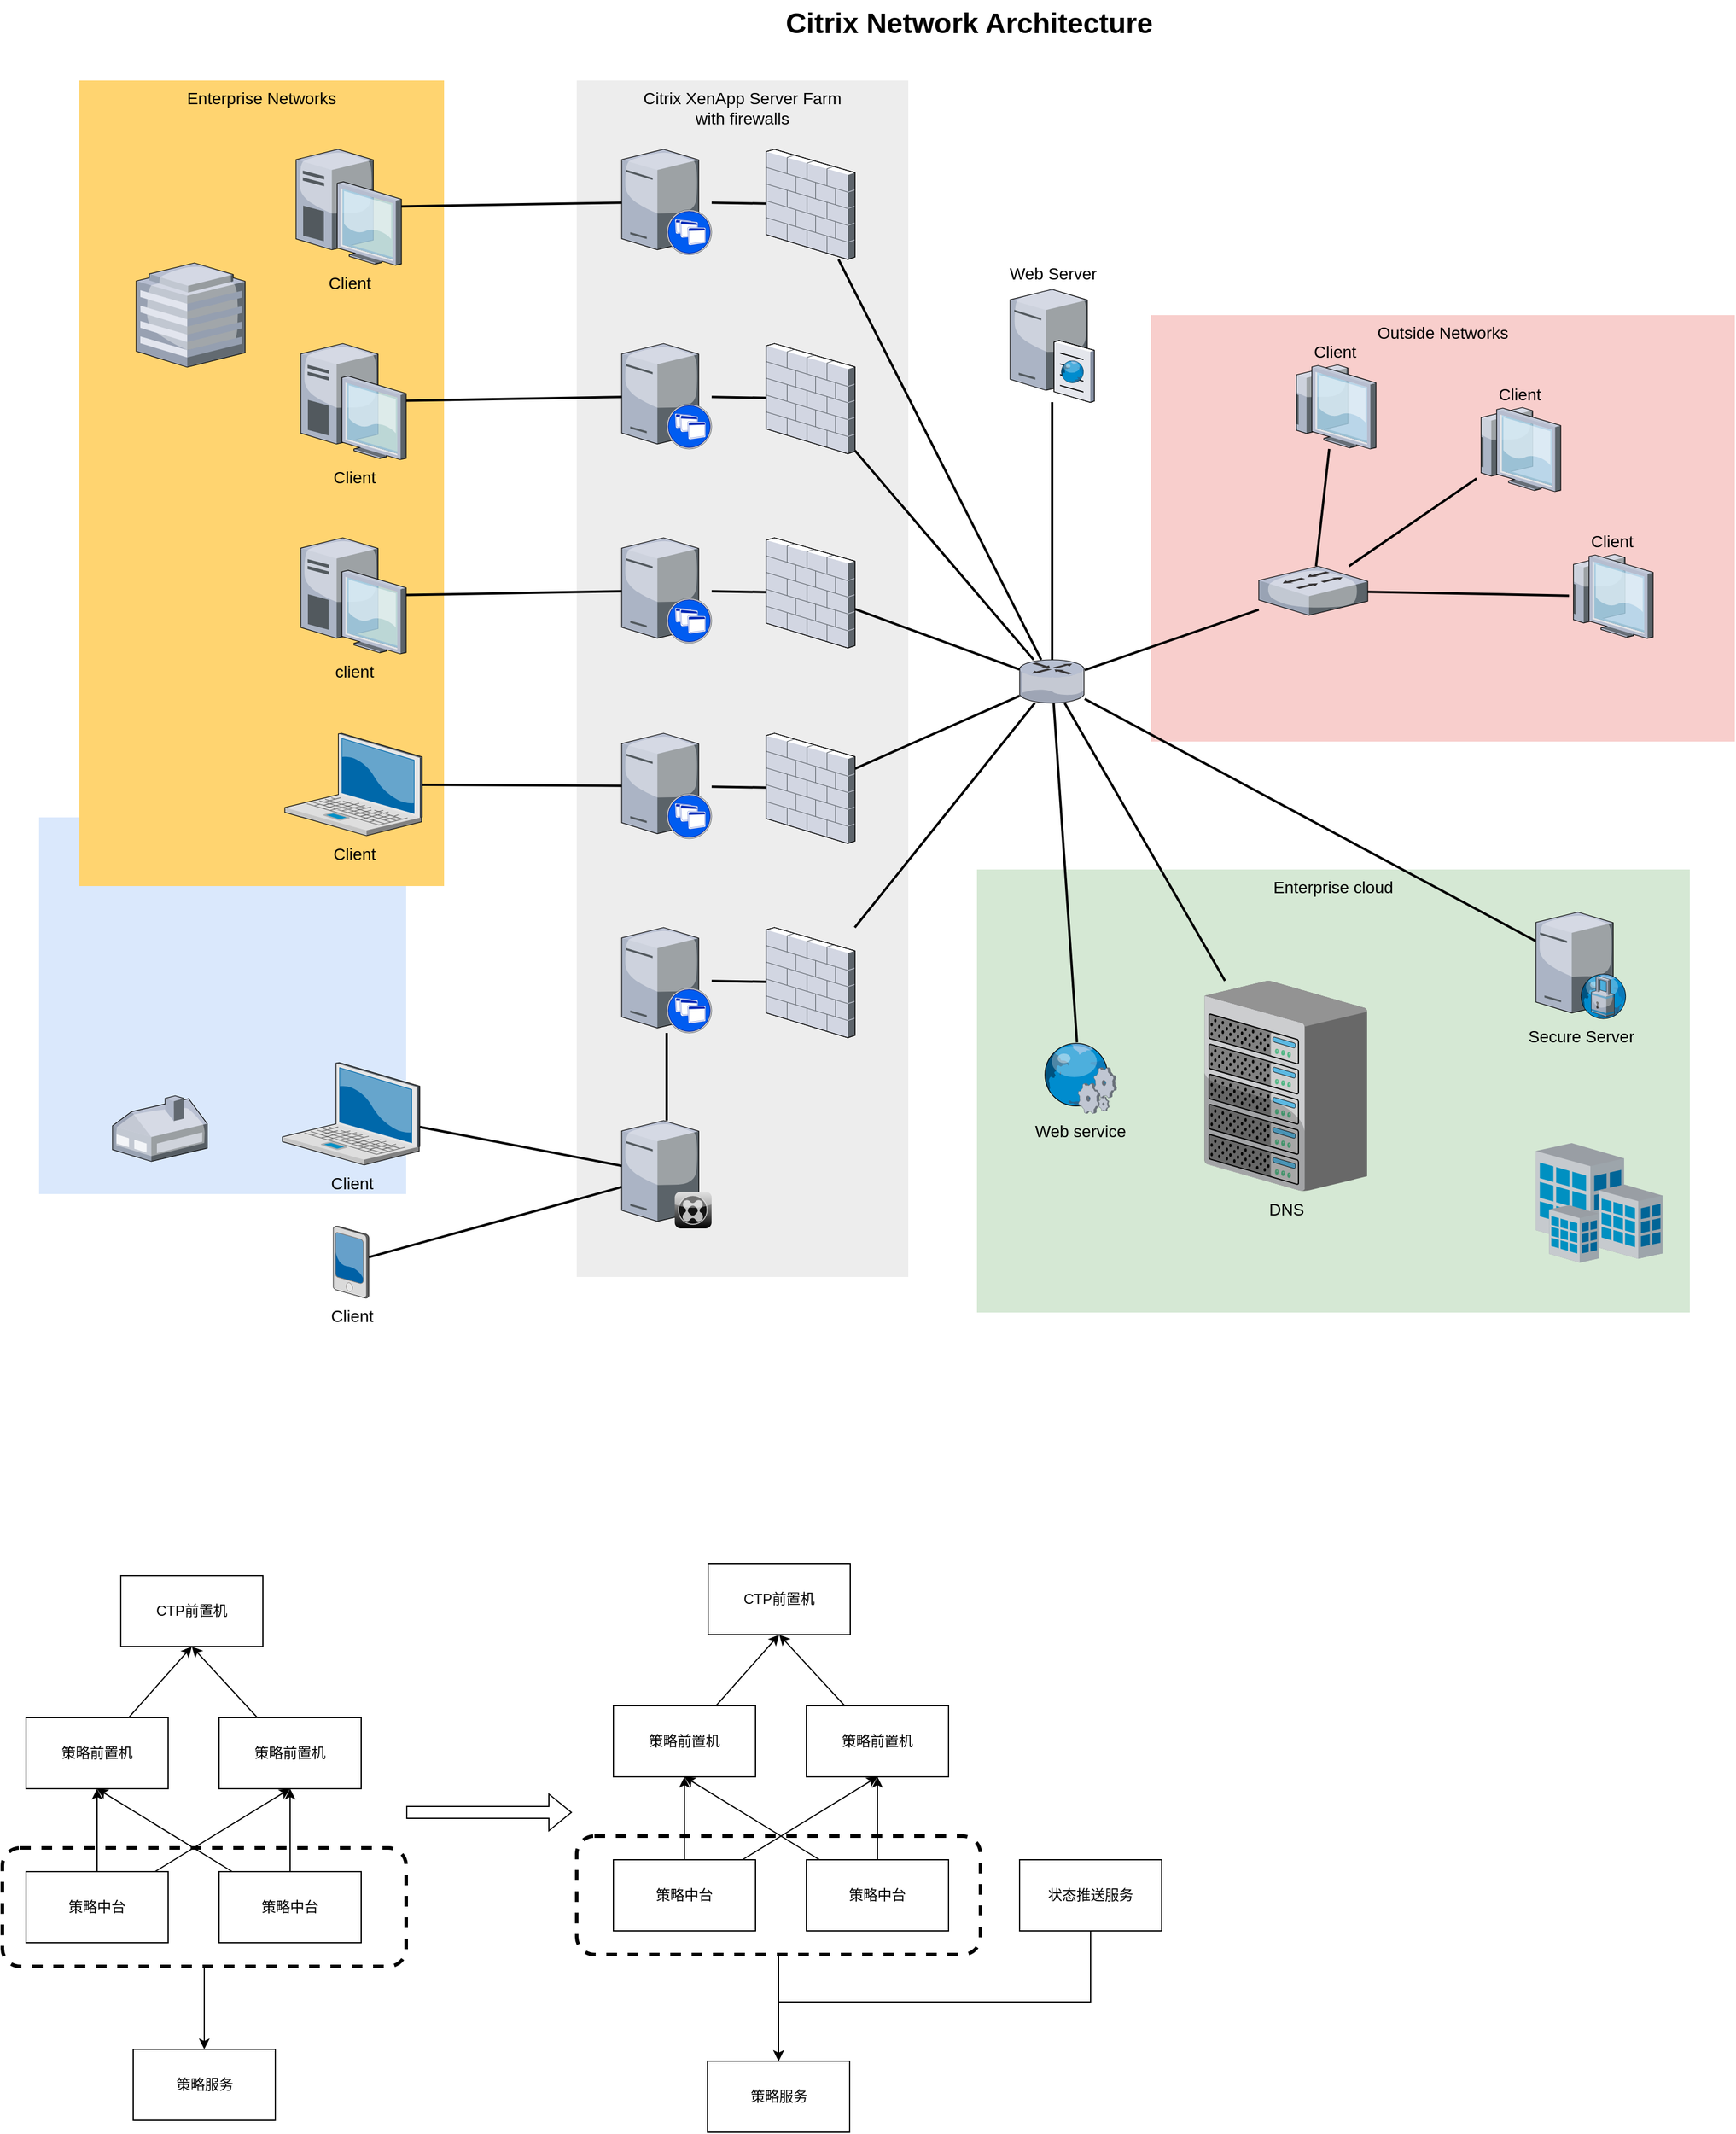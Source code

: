 <mxfile version="18.0.1" type="github" pages="2">
  <diagram name="Page-1" id="e3a06f82-3646-2815-327d-82caf3d4e204">
    <mxGraphModel dx="1422" dy="772" grid="1" gridSize="10" guides="1" tooltips="1" connect="1" arrows="1" fold="1" page="1" pageScale="1.5" pageWidth="1169" pageHeight="826" background="none" math="0" shadow="0">
      <root>
        <mxCell id="0" style=";html=1;" />
        <mxCell id="1" style=";html=1;" parent="0" />
        <mxCell id="h214WWUB3dfFprBCb-Fy-22" style="edgeStyle=orthogonalEdgeStyle;rounded=0;orthogonalLoop=1;jettySize=auto;html=1;" parent="1" source="h214WWUB3dfFprBCb-Fy-21" target="h214WWUB3dfFprBCb-Fy-1" edge="1">
          <mxGeometry relative="1" as="geometry" />
        </mxCell>
        <mxCell id="h214WWUB3dfFprBCb-Fy-21" value="" style="rounded=1;whiteSpace=wrap;html=1;dashed=1;strokeWidth=3;" parent="1" vertex="1">
          <mxGeometry x="114" y="1590" width="341" height="100" as="geometry" />
        </mxCell>
        <mxCell id="h214WWUB3dfFprBCb-Fy-18" style="edgeStyle=orthogonalEdgeStyle;rounded=0;orthogonalLoop=1;jettySize=auto;html=1;" parent="1" source="h214WWUB3dfFprBCb-Fy-17" target="h214WWUB3dfFprBCb-Fy-7" edge="1">
          <mxGeometry relative="1" as="geometry" />
        </mxCell>
        <mxCell id="h214WWUB3dfFprBCb-Fy-17" value="" style="rounded=1;whiteSpace=wrap;html=1;dashed=1;strokeWidth=3;" parent="1" vertex="1">
          <mxGeometry x="599" y="1580" width="341" height="100" as="geometry" />
        </mxCell>
        <mxCell id="6a7d8f32e03d9370-61" value="Outside Networks" style="whiteSpace=wrap;html=1;fillColor=#f8cecc;fontSize=14;strokeColor=none;verticalAlign=top;" parent="1" vertex="1">
          <mxGeometry x="1084" y="296" width="493" height="360" as="geometry" />
        </mxCell>
        <mxCell id="6a7d8f32e03d9370-60" value="Enterprise cloud" style="whiteSpace=wrap;html=1;fillColor=#d5e8d4;fontSize=14;strokeColor=none;verticalAlign=top;" parent="1" vertex="1">
          <mxGeometry x="937" y="764" width="602" height="374" as="geometry" />
        </mxCell>
        <mxCell id="6a7d8f32e03d9370-59" value="Citrix XenApp Server Farm&lt;div&gt;with firewalls&lt;/div&gt;" style="whiteSpace=wrap;html=1;fillColor=#EDEDED;fontSize=14;strokeColor=none;verticalAlign=top;" parent="1" vertex="1">
          <mxGeometry x="599" y="98" width="280" height="1010" as="geometry" />
        </mxCell>
        <mxCell id="6a7d8f32e03d9370-58" value="Residential Private Networks" style="whiteSpace=wrap;html=1;fillColor=#dae8fc;fontSize=14;strokeColor=none;verticalAlign=top;" parent="1" vertex="1">
          <mxGeometry x="145" y="720" width="310" height="318" as="geometry" />
        </mxCell>
        <mxCell id="6a7d8f32e03d9370-57" value="Enterprise Networks" style="whiteSpace=wrap;html=1;fillColor=#FFD470;gradientColor=none;fontSize=14;strokeColor=none;verticalAlign=top;" parent="1" vertex="1">
          <mxGeometry x="179" y="98" width="308" height="680" as="geometry" />
        </mxCell>
        <mxCell id="6a7d8f32e03d9370-36" style="edgeStyle=none;rounded=0;html=1;startSize=10;endSize=10;jettySize=auto;orthogonalLoop=1;fontSize=14;endArrow=none;endFill=0;strokeWidth=2;" parent="1" source="6a7d8f32e03d9370-1" target="6a7d8f32e03d9370-14" edge="1">
          <mxGeometry relative="1" as="geometry" />
        </mxCell>
        <mxCell id="6a7d8f32e03d9370-1" value="Client" style="verticalLabelPosition=bottom;aspect=fixed;html=1;verticalAlign=top;strokeColor=none;shape=mxgraph.citrix.laptop_2;fillColor=#66B2FF;gradientColor=#0066CC;fontSize=14;" parent="1" vertex="1">
          <mxGeometry x="350.5" y="927" width="116" height="86.5" as="geometry" />
        </mxCell>
        <mxCell id="6a7d8f32e03d9370-35" style="edgeStyle=none;rounded=0;html=1;startSize=10;endSize=10;jettySize=auto;orthogonalLoop=1;fontSize=14;endArrow=none;endFill=0;strokeWidth=2;" parent="1" source="6a7d8f32e03d9370-2" target="6a7d8f32e03d9370-9" edge="1">
          <mxGeometry relative="1" as="geometry" />
        </mxCell>
        <mxCell id="6a7d8f32e03d9370-2" value="Client" style="verticalLabelPosition=bottom;aspect=fixed;html=1;verticalAlign=top;strokeColor=none;shape=mxgraph.citrix.laptop_2;fillColor=#66B2FF;gradientColor=#0066CC;fontSize=14;" parent="1" vertex="1">
          <mxGeometry x="352.5" y="649" width="116" height="86.5" as="geometry" />
        </mxCell>
        <mxCell id="6a7d8f32e03d9370-34" style="edgeStyle=none;rounded=0;html=1;startSize=10;endSize=10;jettySize=auto;orthogonalLoop=1;fontSize=14;endArrow=none;endFill=0;strokeWidth=2;" parent="1" source="6a7d8f32e03d9370-3" target="6a7d8f32e03d9370-10" edge="1">
          <mxGeometry relative="1" as="geometry" />
        </mxCell>
        <mxCell id="6a7d8f32e03d9370-3" value="client" style="verticalLabelPosition=bottom;aspect=fixed;html=1;verticalAlign=top;strokeColor=none;shape=mxgraph.citrix.desktop;fillColor=#66B2FF;gradientColor=#0066CC;fontSize=14;" parent="1" vertex="1">
          <mxGeometry x="366.0" y="484.0" width="89" height="98" as="geometry" />
        </mxCell>
        <mxCell id="6a7d8f32e03d9370-33" style="edgeStyle=none;rounded=0;html=1;startSize=10;endSize=10;jettySize=auto;orthogonalLoop=1;fontSize=14;endArrow=none;endFill=0;strokeWidth=2;" parent="1" source="6a7d8f32e03d9370-4" target="6a7d8f32e03d9370-11" edge="1">
          <mxGeometry relative="1" as="geometry" />
        </mxCell>
        <mxCell id="6a7d8f32e03d9370-4" value="Client" style="verticalLabelPosition=bottom;aspect=fixed;html=1;verticalAlign=top;strokeColor=none;shape=mxgraph.citrix.desktop;fillColor=#66B2FF;gradientColor=#0066CC;fontSize=14;" parent="1" vertex="1">
          <mxGeometry x="366.0" y="320.0" width="89" height="98" as="geometry" />
        </mxCell>
        <mxCell id="6a7d8f32e03d9370-32" style="edgeStyle=none;rounded=0;html=1;startSize=10;endSize=10;jettySize=auto;orthogonalLoop=1;fontSize=14;endArrow=none;endFill=0;strokeWidth=2;" parent="1" source="6a7d8f32e03d9370-5" target="6a7d8f32e03d9370-12" edge="1">
          <mxGeometry relative="1" as="geometry" />
        </mxCell>
        <mxCell id="6a7d8f32e03d9370-5" value="Client" style="verticalLabelPosition=bottom;aspect=fixed;html=1;verticalAlign=top;strokeColor=none;shape=mxgraph.citrix.desktop;fillColor=#66B2FF;gradientColor=#0066CC;fontSize=14;" parent="1" vertex="1">
          <mxGeometry x="362.0" y="156.0" width="89" height="98" as="geometry" />
        </mxCell>
        <mxCell id="6a7d8f32e03d9370-37" style="edgeStyle=none;rounded=0;html=1;startSize=10;endSize=10;jettySize=auto;orthogonalLoop=1;fontSize=14;endArrow=none;endFill=0;strokeWidth=2;" parent="1" source="6a7d8f32e03d9370-6" target="6a7d8f32e03d9370-14" edge="1">
          <mxGeometry relative="1" as="geometry" />
        </mxCell>
        <mxCell id="6a7d8f32e03d9370-6" value="Client" style="verticalLabelPosition=bottom;aspect=fixed;html=1;verticalAlign=top;strokeColor=none;shape=mxgraph.citrix.pda;fillColor=#66B2FF;gradientColor=#0066CC;fontSize=14;" parent="1" vertex="1">
          <mxGeometry x="393.5" y="1065" width="30" height="61" as="geometry" />
        </mxCell>
        <mxCell id="6a7d8f32e03d9370-39" style="edgeStyle=none;rounded=0;html=1;startSize=10;endSize=10;jettySize=auto;orthogonalLoop=1;fontSize=14;endArrow=none;endFill=0;strokeWidth=2;" parent="1" source="6a7d8f32e03d9370-8" target="6a7d8f32e03d9370-21" edge="1">
          <mxGeometry relative="1" as="geometry">
            <mxPoint x="737" y="846" as="targetPoint" />
          </mxGeometry>
        </mxCell>
        <mxCell id="6a7d8f32e03d9370-8" value="" style="verticalLabelPosition=bottom;aspect=fixed;html=1;verticalAlign=top;strokeColor=none;shape=mxgraph.citrix.xenapp_server;fillColor=#66B2FF;gradientColor=#0066CC;fontSize=14;" parent="1" vertex="1">
          <mxGeometry x="637.0" y="813" width="76" height="89" as="geometry" />
        </mxCell>
        <mxCell id="6a7d8f32e03d9370-40" style="edgeStyle=none;rounded=0;html=1;startSize=10;endSize=10;jettySize=auto;orthogonalLoop=1;fontSize=14;endArrow=none;endFill=0;strokeWidth=2;" parent="1" source="6a7d8f32e03d9370-9" target="6a7d8f32e03d9370-20" edge="1">
          <mxGeometry relative="1" as="geometry" />
        </mxCell>
        <mxCell id="6a7d8f32e03d9370-9" value="" style="verticalLabelPosition=bottom;aspect=fixed;html=1;verticalAlign=top;strokeColor=none;shape=mxgraph.citrix.xenapp_server;fillColor=#66B2FF;gradientColor=#0066CC;fontSize=14;" parent="1" vertex="1">
          <mxGeometry x="637.0" y="649" width="76" height="89" as="geometry" />
        </mxCell>
        <mxCell id="6a7d8f32e03d9370-41" style="edgeStyle=none;rounded=0;html=1;startSize=10;endSize=10;jettySize=auto;orthogonalLoop=1;fontSize=14;endArrow=none;endFill=0;strokeWidth=2;" parent="1" source="6a7d8f32e03d9370-10" target="6a7d8f32e03d9370-19" edge="1">
          <mxGeometry relative="1" as="geometry" />
        </mxCell>
        <mxCell id="6a7d8f32e03d9370-10" value="" style="verticalLabelPosition=bottom;aspect=fixed;html=1;verticalAlign=top;strokeColor=none;shape=mxgraph.citrix.xenapp_server;fillColor=#66B2FF;gradientColor=#0066CC;fontSize=14;" parent="1" vertex="1">
          <mxGeometry x="637.0" y="484" width="76" height="89" as="geometry" />
        </mxCell>
        <mxCell id="6a7d8f32e03d9370-42" style="edgeStyle=none;rounded=0;html=1;startSize=10;endSize=10;jettySize=auto;orthogonalLoop=1;fontSize=14;endArrow=none;endFill=0;strokeWidth=2;" parent="1" source="6a7d8f32e03d9370-11" target="6a7d8f32e03d9370-18" edge="1">
          <mxGeometry relative="1" as="geometry" />
        </mxCell>
        <mxCell id="6a7d8f32e03d9370-11" value="" style="verticalLabelPosition=bottom;aspect=fixed;html=1;verticalAlign=top;strokeColor=none;shape=mxgraph.citrix.xenapp_server;fillColor=#66B2FF;gradientColor=#0066CC;fontSize=14;" parent="1" vertex="1">
          <mxGeometry x="637.0" y="320" width="76" height="89" as="geometry" />
        </mxCell>
        <mxCell id="6a7d8f32e03d9370-43" style="edgeStyle=none;rounded=0;html=1;startSize=10;endSize=10;jettySize=auto;orthogonalLoop=1;fontSize=14;endArrow=none;endFill=0;strokeWidth=2;" parent="1" source="6a7d8f32e03d9370-12" target="6a7d8f32e03d9370-17" edge="1">
          <mxGeometry relative="1" as="geometry" />
        </mxCell>
        <mxCell id="6a7d8f32e03d9370-12" value="" style="verticalLabelPosition=bottom;aspect=fixed;html=1;verticalAlign=top;strokeColor=none;shape=mxgraph.citrix.xenapp_server;fillColor=#66B2FF;gradientColor=#0066CC;fontSize=14;" parent="1" vertex="1">
          <mxGeometry x="637.0" y="156" width="76" height="89" as="geometry" />
        </mxCell>
        <mxCell id="6a7d8f32e03d9370-50" style="edgeStyle=none;rounded=0;html=1;startSize=10;endSize=10;jettySize=auto;orthogonalLoop=1;fontSize=14;endArrow=none;endFill=0;strokeWidth=2;" parent="1" source="6a7d8f32e03d9370-13" target="6a7d8f32e03d9370-16" edge="1">
          <mxGeometry relative="1" as="geometry" />
        </mxCell>
        <mxCell id="6a7d8f32e03d9370-51" style="edgeStyle=none;rounded=0;html=1;startSize=10;endSize=10;jettySize=auto;orthogonalLoop=1;fontSize=14;endArrow=none;endFill=0;strokeWidth=2;" parent="1" source="6a7d8f32e03d9370-13" target="6a7d8f32e03d9370-15" edge="1">
          <mxGeometry relative="1" as="geometry" />
        </mxCell>
        <mxCell id="6a7d8f32e03d9370-52" style="edgeStyle=none;rounded=0;html=1;startSize=10;endSize=10;jettySize=auto;orthogonalLoop=1;fontSize=14;endArrow=none;endFill=0;strokeWidth=2;" parent="1" source="6a7d8f32e03d9370-13" target="6a7d8f32e03d9370-26" edge="1">
          <mxGeometry relative="1" as="geometry" />
        </mxCell>
        <mxCell id="6a7d8f32e03d9370-56" style="edgeStyle=none;rounded=0;html=1;startSize=10;endSize=10;jettySize=auto;orthogonalLoop=1;fontSize=14;endArrow=none;endFill=0;strokeWidth=2;" parent="1" source="6a7d8f32e03d9370-13" target="6a7d8f32e03d9370-25" edge="1">
          <mxGeometry relative="1" as="geometry" />
        </mxCell>
        <mxCell id="6a7d8f32e03d9370-13" value="" style="verticalLabelPosition=bottom;aspect=fixed;html=1;verticalAlign=top;strokeColor=none;shape=mxgraph.citrix.router;fillColor=#66B2FF;gradientColor=#0066CC;fontSize=14;" parent="1" vertex="1">
          <mxGeometry x="973" y="587" width="55" height="36.5" as="geometry" />
        </mxCell>
        <mxCell id="6a7d8f32e03d9370-38" style="edgeStyle=none;rounded=0;html=1;startSize=10;endSize=10;jettySize=auto;orthogonalLoop=1;fontSize=14;endArrow=none;endFill=0;strokeWidth=2;" parent="1" source="6a7d8f32e03d9370-14" target="6a7d8f32e03d9370-8" edge="1">
          <mxGeometry relative="1" as="geometry" />
        </mxCell>
        <mxCell id="6a7d8f32e03d9370-14" value="" style="verticalLabelPosition=bottom;aspect=fixed;html=1;verticalAlign=top;strokeColor=none;shape=mxgraph.citrix.xenclient_synchronizer;fillColor=#CCCCCC;gradientColor=#000000;gradientDirection=south;fontSize=14;" parent="1" vertex="1">
          <mxGeometry x="637.0" y="976" width="76" height="91" as="geometry" />
        </mxCell>
        <mxCell id="6a7d8f32e03d9370-15" value="Web Server" style="verticalLabelPosition=top;aspect=fixed;html=1;verticalAlign=bottom;strokeColor=none;shape=mxgraph.citrix.cache_server;fillColor=#66B2FF;gradientColor=#0066CC;fontSize=14;labelPosition=center;align=center;" parent="1" vertex="1">
          <mxGeometry x="965" y="272" width="71" height="97.5" as="geometry" />
        </mxCell>
        <mxCell id="6a7d8f32e03d9370-16" value="DNS" style="verticalLabelPosition=bottom;aspect=fixed;html=1;verticalAlign=top;strokeColor=none;shape=mxgraph.citrix.chassis;fillColor=#66B2FF;gradientColor=#0066CC;fontSize=14;" parent="1" vertex="1">
          <mxGeometry x="1129" y="858" width="137.5" height="177.5" as="geometry" />
        </mxCell>
        <mxCell id="6a7d8f32e03d9370-44" style="edgeStyle=none;rounded=0;html=1;startSize=10;endSize=10;jettySize=auto;orthogonalLoop=1;fontSize=14;endArrow=none;endFill=0;strokeWidth=2;" parent="1" source="6a7d8f32e03d9370-17" target="6a7d8f32e03d9370-13" edge="1">
          <mxGeometry relative="1" as="geometry" />
        </mxCell>
        <mxCell id="6a7d8f32e03d9370-17" value="" style="verticalLabelPosition=bottom;aspect=fixed;html=1;verticalAlign=top;strokeColor=none;shape=mxgraph.citrix.firewall;fillColor=#66B2FF;gradientColor=#0066CC;fontSize=14;" parent="1" vertex="1">
          <mxGeometry x="759" y="156" width="75" height="93" as="geometry" />
        </mxCell>
        <mxCell id="6a7d8f32e03d9370-45" style="edgeStyle=none;rounded=0;html=1;startSize=10;endSize=10;jettySize=auto;orthogonalLoop=1;fontSize=14;endArrow=none;endFill=0;strokeWidth=2;" parent="1" source="6a7d8f32e03d9370-18" target="6a7d8f32e03d9370-13" edge="1">
          <mxGeometry relative="1" as="geometry" />
        </mxCell>
        <mxCell id="6a7d8f32e03d9370-18" value="" style="verticalLabelPosition=bottom;aspect=fixed;html=1;verticalAlign=top;strokeColor=none;shape=mxgraph.citrix.firewall;fillColor=#66B2FF;gradientColor=#0066CC;fontSize=14;" parent="1" vertex="1">
          <mxGeometry x="759" y="320" width="75" height="93" as="geometry" />
        </mxCell>
        <mxCell id="6a7d8f32e03d9370-46" style="edgeStyle=none;rounded=0;html=1;startSize=10;endSize=10;jettySize=auto;orthogonalLoop=1;fontSize=14;endArrow=none;endFill=0;strokeWidth=2;" parent="1" source="6a7d8f32e03d9370-19" target="6a7d8f32e03d9370-13" edge="1">
          <mxGeometry relative="1" as="geometry" />
        </mxCell>
        <mxCell id="6a7d8f32e03d9370-19" value="" style="verticalLabelPosition=bottom;aspect=fixed;html=1;verticalAlign=top;strokeColor=none;shape=mxgraph.citrix.firewall;fillColor=#66B2FF;gradientColor=#0066CC;fontSize=14;" parent="1" vertex="1">
          <mxGeometry x="759" y="484" width="75" height="93" as="geometry" />
        </mxCell>
        <mxCell id="6a7d8f32e03d9370-47" style="edgeStyle=none;rounded=0;html=1;startSize=10;endSize=10;jettySize=auto;orthogonalLoop=1;fontSize=14;endArrow=none;endFill=0;strokeWidth=2;" parent="1" source="6a7d8f32e03d9370-20" target="6a7d8f32e03d9370-13" edge="1">
          <mxGeometry relative="1" as="geometry" />
        </mxCell>
        <mxCell id="6a7d8f32e03d9370-20" value="" style="verticalLabelPosition=bottom;aspect=fixed;html=1;verticalAlign=top;strokeColor=none;shape=mxgraph.citrix.firewall;fillColor=#66B2FF;gradientColor=#0066CC;fontSize=14;" parent="1" vertex="1">
          <mxGeometry x="759" y="649" width="75" height="93" as="geometry" />
        </mxCell>
        <mxCell id="6a7d8f32e03d9370-48" style="edgeStyle=none;rounded=0;html=1;startSize=10;endSize=10;jettySize=auto;orthogonalLoop=1;fontSize=14;endArrow=none;endFill=0;strokeWidth=2;" parent="1" source="6a7d8f32e03d9370-21" target="6a7d8f32e03d9370-13" edge="1">
          <mxGeometry relative="1" as="geometry" />
        </mxCell>
        <mxCell id="6a7d8f32e03d9370-21" value="" style="verticalLabelPosition=bottom;aspect=fixed;html=1;verticalAlign=top;strokeColor=none;shape=mxgraph.citrix.firewall;fillColor=#66B2FF;gradientColor=#0066CC;fontSize=14;" parent="1" vertex="1">
          <mxGeometry x="759" y="813" width="75" height="93" as="geometry" />
        </mxCell>
        <mxCell id="6a7d8f32e03d9370-23" value="" style="verticalLabelPosition=bottom;aspect=fixed;html=1;verticalAlign=top;strokeColor=none;shape=mxgraph.citrix.home_office;fillColor=#66B2FF;gradientColor=#0066CC;fontSize=14;" parent="1" vertex="1">
          <mxGeometry x="207" y="955" width="80" height="55.5" as="geometry" />
        </mxCell>
        <mxCell id="6a7d8f32e03d9370-24" value="" style="verticalLabelPosition=bottom;aspect=fixed;html=1;verticalAlign=top;strokeColor=none;shape=mxgraph.citrix.hq_enterprise;fillColor=#66B2FF;gradientColor=#0066CC;fontSize=14;" parent="1" vertex="1">
          <mxGeometry x="227" y="252" width="92" height="88" as="geometry" />
        </mxCell>
        <mxCell id="6a7d8f32e03d9370-25" value="Secure Server" style="verticalLabelPosition=bottom;aspect=fixed;html=1;verticalAlign=top;strokeColor=none;shape=mxgraph.citrix.proxy_server;fillColor=#66B2FF;gradientColor=#0066CC;fontSize=14;" parent="1" vertex="1">
          <mxGeometry x="1409" y="800" width="76.5" height="90" as="geometry" />
        </mxCell>
        <mxCell id="6a7d8f32e03d9370-53" style="edgeStyle=none;rounded=0;html=1;startSize=10;endSize=10;jettySize=auto;orthogonalLoop=1;fontSize=14;endArrow=none;endFill=0;strokeWidth=2;" parent="1" source="6a7d8f32e03d9370-26" target="6a7d8f32e03d9370-29" edge="1">
          <mxGeometry relative="1" as="geometry" />
        </mxCell>
        <mxCell id="6a7d8f32e03d9370-54" style="edgeStyle=none;rounded=0;html=1;startSize=10;endSize=10;jettySize=auto;orthogonalLoop=1;fontSize=14;endArrow=none;endFill=0;strokeWidth=2;" parent="1" source="6a7d8f32e03d9370-26" target="6a7d8f32e03d9370-28" edge="1">
          <mxGeometry relative="1" as="geometry" />
        </mxCell>
        <mxCell id="6a7d8f32e03d9370-55" style="edgeStyle=none;rounded=0;html=1;startSize=10;endSize=10;jettySize=auto;orthogonalLoop=1;fontSize=14;endArrow=none;endFill=0;strokeWidth=2;" parent="1" source="6a7d8f32e03d9370-26" target="6a7d8f32e03d9370-27" edge="1">
          <mxGeometry relative="1" as="geometry" />
        </mxCell>
        <mxCell id="6a7d8f32e03d9370-26" value="" style="verticalLabelPosition=bottom;aspect=fixed;html=1;verticalAlign=top;strokeColor=none;shape=mxgraph.citrix.switch;fillColor=#66B2FF;gradientColor=#0066CC;fontSize=14;" parent="1" vertex="1">
          <mxGeometry x="1175" y="508" width="92" height="41.5" as="geometry" />
        </mxCell>
        <mxCell id="6a7d8f32e03d9370-27" value="Client" style="verticalLabelPosition=top;aspect=fixed;html=1;verticalAlign=bottom;strokeColor=none;shape=mxgraph.citrix.thin_client;fillColor=#66B2FF;gradientColor=#0066CC;fontSize=14;labelPosition=center;align=center;" parent="1" vertex="1">
          <mxGeometry x="1437" y="498" width="71" height="71" as="geometry" />
        </mxCell>
        <mxCell id="6a7d8f32e03d9370-28" value="Client" style="verticalLabelPosition=top;aspect=fixed;html=1;verticalAlign=bottom;strokeColor=none;shape=mxgraph.citrix.thin_client;fillColor=#66B2FF;gradientColor=#0066CC;fontSize=14;labelPosition=center;align=center;" parent="1" vertex="1">
          <mxGeometry x="1359" y="374" width="71" height="71" as="geometry" />
        </mxCell>
        <mxCell id="6a7d8f32e03d9370-29" value="Client" style="verticalLabelPosition=top;aspect=fixed;html=1;verticalAlign=bottom;strokeColor=none;shape=mxgraph.citrix.thin_client;fillColor=#66B2FF;gradientColor=#0066CC;fontSize=14;labelPosition=center;align=center;" parent="1" vertex="1">
          <mxGeometry x="1203" y="338" width="71" height="71" as="geometry" />
        </mxCell>
        <mxCell id="6a7d8f32e03d9370-49" style="edgeStyle=none;rounded=0;html=1;startSize=10;endSize=10;jettySize=auto;orthogonalLoop=1;fontSize=14;endArrow=none;endFill=0;strokeWidth=2;" parent="1" source="6a7d8f32e03d9370-30" target="6a7d8f32e03d9370-13" edge="1">
          <mxGeometry relative="1" as="geometry" />
        </mxCell>
        <mxCell id="6a7d8f32e03d9370-30" value="Web service" style="verticalLabelPosition=bottom;aspect=fixed;html=1;verticalAlign=top;strokeColor=none;shape=mxgraph.citrix.web_service;fillColor=#66B2FF;gradientColor=#0066CC;fontSize=14;" parent="1" vertex="1">
          <mxGeometry x="992" y="910" width="63" height="60" as="geometry" />
        </mxCell>
        <mxCell id="6a7d8f32e03d9370-31" value="" style="verticalLabelPosition=bottom;aspect=fixed;html=1;verticalAlign=top;strokeColor=none;shape=mxgraph.citrix.site;fillColor=#66B2FF;gradientColor=#0066CC;fontSize=14;" parent="1" vertex="1">
          <mxGeometry x="1409" y="995" width="107" height="101" as="geometry" />
        </mxCell>
        <mxCell id="6a7d8f32e03d9370-62" value="Citrix Network Architecture" style="text;strokeColor=none;fillColor=none;html=1;fontSize=24;fontStyle=1;verticalAlign=middle;align=center;" parent="1" vertex="1">
          <mxGeometry x="499" y="30" width="861" height="40" as="geometry" />
        </mxCell>
        <mxCell id="h214WWUB3dfFprBCb-Fy-1" value="策略服务" style="rounded=0;whiteSpace=wrap;html=1;" parent="1" vertex="1">
          <mxGeometry x="224.5" y="1760" width="120" height="60" as="geometry" />
        </mxCell>
        <mxCell id="h214WWUB3dfFprBCb-Fy-23" style="edgeStyle=orthogonalEdgeStyle;rounded=0;orthogonalLoop=1;jettySize=auto;html=1;exitX=0.5;exitY=0;exitDx=0;exitDy=0;entryX=0.5;entryY=1;entryDx=0;entryDy=0;" parent="1" source="h214WWUB3dfFprBCb-Fy-2" target="h214WWUB3dfFprBCb-Fy-3" edge="1">
          <mxGeometry relative="1" as="geometry" />
        </mxCell>
        <mxCell id="h214WWUB3dfFprBCb-Fy-24" style="rounded=0;orthogonalLoop=1;jettySize=auto;html=1;entryX=0.5;entryY=1;entryDx=0;entryDy=0;" parent="1" source="h214WWUB3dfFprBCb-Fy-2" target="h214WWUB3dfFprBCb-Fy-4" edge="1">
          <mxGeometry relative="1" as="geometry" />
        </mxCell>
        <mxCell id="h214WWUB3dfFprBCb-Fy-2" value="策略中台" style="rounded=0;whiteSpace=wrap;html=1;" parent="1" vertex="1">
          <mxGeometry x="134" y="1610" width="120" height="60" as="geometry" />
        </mxCell>
        <mxCell id="h214WWUB3dfFprBCb-Fy-29" style="edgeStyle=none;rounded=0;orthogonalLoop=1;jettySize=auto;html=1;entryX=0.5;entryY=1;entryDx=0;entryDy=0;" parent="1" source="h214WWUB3dfFprBCb-Fy-3" target="h214WWUB3dfFprBCb-Fy-6" edge="1">
          <mxGeometry relative="1" as="geometry" />
        </mxCell>
        <mxCell id="h214WWUB3dfFprBCb-Fy-3" value="策略前置机" style="rounded=0;whiteSpace=wrap;html=1;" parent="1" vertex="1">
          <mxGeometry x="134" y="1480" width="120" height="60" as="geometry" />
        </mxCell>
        <mxCell id="h214WWUB3dfFprBCb-Fy-30" style="edgeStyle=none;rounded=0;orthogonalLoop=1;jettySize=auto;html=1;" parent="1" source="h214WWUB3dfFprBCb-Fy-4" edge="1">
          <mxGeometry relative="1" as="geometry">
            <mxPoint x="274" y="1420" as="targetPoint" />
          </mxGeometry>
        </mxCell>
        <mxCell id="h214WWUB3dfFprBCb-Fy-4" value="策略前置机" style="rounded=0;whiteSpace=wrap;html=1;" parent="1" vertex="1">
          <mxGeometry x="297" y="1480" width="120" height="60" as="geometry" />
        </mxCell>
        <mxCell id="h214WWUB3dfFprBCb-Fy-25" style="edgeStyle=none;rounded=0;orthogonalLoop=1;jettySize=auto;html=1;entryX=0.5;entryY=1;entryDx=0;entryDy=0;" parent="1" source="h214WWUB3dfFprBCb-Fy-5" target="h214WWUB3dfFprBCb-Fy-3" edge="1">
          <mxGeometry relative="1" as="geometry" />
        </mxCell>
        <mxCell id="h214WWUB3dfFprBCb-Fy-26" style="edgeStyle=none;rounded=0;orthogonalLoop=1;jettySize=auto;html=1;entryX=0.5;entryY=1;entryDx=0;entryDy=0;" parent="1" source="h214WWUB3dfFprBCb-Fy-5" target="h214WWUB3dfFprBCb-Fy-4" edge="1">
          <mxGeometry relative="1" as="geometry" />
        </mxCell>
        <mxCell id="h214WWUB3dfFprBCb-Fy-5" value="策略中台" style="rounded=0;whiteSpace=wrap;html=1;" parent="1" vertex="1">
          <mxGeometry x="297" y="1610" width="120" height="60" as="geometry" />
        </mxCell>
        <mxCell id="h214WWUB3dfFprBCb-Fy-6" value="CTP前置机" style="rounded=0;whiteSpace=wrap;html=1;" parent="1" vertex="1">
          <mxGeometry x="214" y="1360" width="120" height="60" as="geometry" />
        </mxCell>
        <mxCell id="h214WWUB3dfFprBCb-Fy-7" value="策略服务" style="rounded=0;whiteSpace=wrap;html=1;" parent="1" vertex="1">
          <mxGeometry x="709.5" y="1770" width="120" height="60" as="geometry" />
        </mxCell>
        <mxCell id="h214WWUB3dfFprBCb-Fy-19" style="edgeStyle=orthogonalEdgeStyle;rounded=0;orthogonalLoop=1;jettySize=auto;html=1;exitX=0.5;exitY=0;exitDx=0;exitDy=0;entryX=0.5;entryY=1;entryDx=0;entryDy=0;" parent="1" source="h214WWUB3dfFprBCb-Fy-8" target="h214WWUB3dfFprBCb-Fy-9" edge="1">
          <mxGeometry relative="1" as="geometry" />
        </mxCell>
        <mxCell id="h214WWUB3dfFprBCb-Fy-27" style="edgeStyle=none;rounded=0;orthogonalLoop=1;jettySize=auto;html=1;entryX=0.5;entryY=1;entryDx=0;entryDy=0;" parent="1" source="h214WWUB3dfFprBCb-Fy-8" target="h214WWUB3dfFprBCb-Fy-10" edge="1">
          <mxGeometry relative="1" as="geometry" />
        </mxCell>
        <mxCell id="h214WWUB3dfFprBCb-Fy-8" value="策略中台" style="rounded=0;whiteSpace=wrap;html=1;" parent="1" vertex="1">
          <mxGeometry x="630" y="1600" width="120" height="60" as="geometry" />
        </mxCell>
        <mxCell id="h214WWUB3dfFprBCb-Fy-31" style="edgeStyle=none;rounded=0;orthogonalLoop=1;jettySize=auto;html=1;entryX=0.5;entryY=1;entryDx=0;entryDy=0;" parent="1" source="h214WWUB3dfFprBCb-Fy-9" target="h214WWUB3dfFprBCb-Fy-12" edge="1">
          <mxGeometry relative="1" as="geometry" />
        </mxCell>
        <mxCell id="h214WWUB3dfFprBCb-Fy-9" value="策略前置机" style="rounded=0;whiteSpace=wrap;html=1;" parent="1" vertex="1">
          <mxGeometry x="630" y="1470" width="120" height="60" as="geometry" />
        </mxCell>
        <mxCell id="h214WWUB3dfFprBCb-Fy-32" style="edgeStyle=none;rounded=0;orthogonalLoop=1;jettySize=auto;html=1;" parent="1" source="h214WWUB3dfFprBCb-Fy-10" edge="1">
          <mxGeometry relative="1" as="geometry">
            <mxPoint x="770" y="1410" as="targetPoint" />
          </mxGeometry>
        </mxCell>
        <mxCell id="h214WWUB3dfFprBCb-Fy-10" value="策略前置机" style="rounded=0;whiteSpace=wrap;html=1;" parent="1" vertex="1">
          <mxGeometry x="793" y="1470" width="120" height="60" as="geometry" />
        </mxCell>
        <mxCell id="h214WWUB3dfFprBCb-Fy-20" style="edgeStyle=orthogonalEdgeStyle;rounded=0;orthogonalLoop=1;jettySize=auto;html=1;exitX=0.5;exitY=0;exitDx=0;exitDy=0;entryX=0.5;entryY=1;entryDx=0;entryDy=0;" parent="1" source="h214WWUB3dfFprBCb-Fy-11" target="h214WWUB3dfFprBCb-Fy-10" edge="1">
          <mxGeometry relative="1" as="geometry" />
        </mxCell>
        <mxCell id="h214WWUB3dfFprBCb-Fy-28" style="edgeStyle=none;rounded=0;orthogonalLoop=1;jettySize=auto;html=1;entryX=0.5;entryY=1;entryDx=0;entryDy=0;" parent="1" source="h214WWUB3dfFprBCb-Fy-11" target="h214WWUB3dfFprBCb-Fy-9" edge="1">
          <mxGeometry relative="1" as="geometry" />
        </mxCell>
        <mxCell id="h214WWUB3dfFprBCb-Fy-11" value="策略中台" style="rounded=0;whiteSpace=wrap;html=1;" parent="1" vertex="1">
          <mxGeometry x="793" y="1600" width="120" height="60" as="geometry" />
        </mxCell>
        <mxCell id="h214WWUB3dfFprBCb-Fy-12" value="CTP前置机" style="rounded=0;whiteSpace=wrap;html=1;" parent="1" vertex="1">
          <mxGeometry x="710" y="1350" width="120" height="60" as="geometry" />
        </mxCell>
        <mxCell id="h214WWUB3dfFprBCb-Fy-14" style="edgeStyle=orthogonalEdgeStyle;rounded=0;orthogonalLoop=1;jettySize=auto;html=1;entryX=0.5;entryY=0;entryDx=0;entryDy=0;" parent="1" source="h214WWUB3dfFprBCb-Fy-13" target="h214WWUB3dfFprBCb-Fy-7" edge="1">
          <mxGeometry relative="1" as="geometry">
            <Array as="points">
              <mxPoint x="1033" y="1720" />
              <mxPoint x="770" y="1720" />
            </Array>
          </mxGeometry>
        </mxCell>
        <mxCell id="h214WWUB3dfFprBCb-Fy-13" value="状态推送服务" style="rounded=0;whiteSpace=wrap;html=1;" parent="1" vertex="1">
          <mxGeometry x="973" y="1600" width="120" height="60" as="geometry" />
        </mxCell>
        <mxCell id="h214WWUB3dfFprBCb-Fy-33" value="" style="shape=flexArrow;endArrow=classic;html=1;rounded=0;" parent="1" edge="1">
          <mxGeometry width="50" height="50" relative="1" as="geometry">
            <mxPoint x="455" y="1560" as="sourcePoint" />
            <mxPoint x="595" y="1560" as="targetPoint" />
          </mxGeometry>
        </mxCell>
      </root>
    </mxGraphModel>
  </diagram>
  <diagram id="SZwWgkRci9qgewb0HJmp" name="第 2 页">
    <mxGraphModel dx="1580" dy="796" grid="1" gridSize="10" guides="1" tooltips="1" connect="1" arrows="1" fold="1" page="1" pageScale="1" pageWidth="827" pageHeight="1169" math="0" shadow="0">
      <root>
        <mxCell id="Cb35Sk3aF8gEr6hkpbq9-0" />
        <mxCell id="Cb35Sk3aF8gEr6hkpbq9-1" parent="Cb35Sk3aF8gEr6hkpbq9-0" />
        <mxCell id="y-g7f5Tcv2DJ2TkLLGiA-3" style="edgeStyle=orthogonalEdgeStyle;rounded=0;orthogonalLoop=1;jettySize=auto;html=1;entryX=0;entryY=0.5;entryDx=0;entryDy=0;curved=1;exitX=0.928;exitY=0.505;exitDx=0;exitDy=0;exitPerimeter=0;" edge="1" parent="Cb35Sk3aF8gEr6hkpbq9-1" source="y-g7f5Tcv2DJ2TkLLGiA-0" target="y-g7f5Tcv2DJ2TkLLGiA-1">
          <mxGeometry relative="1" as="geometry" />
        </mxCell>
        <mxCell id="y-g7f5Tcv2DJ2TkLLGiA-45" style="edgeStyle=orthogonalEdgeStyle;curved=1;rounded=0;orthogonalLoop=1;jettySize=auto;html=1;entryX=0;entryY=0.5;entryDx=0;entryDy=0;fontFamily=Comic Sans MS;" edge="1" parent="Cb35Sk3aF8gEr6hkpbq9-1" source="y-g7f5Tcv2DJ2TkLLGiA-0" target="y-g7f5Tcv2DJ2TkLLGiA-4">
          <mxGeometry relative="1" as="geometry" />
        </mxCell>
        <mxCell id="y-g7f5Tcv2DJ2TkLLGiA-46" style="edgeStyle=orthogonalEdgeStyle;curved=1;rounded=0;orthogonalLoop=1;jettySize=auto;html=1;entryX=0;entryY=0.5;entryDx=0;entryDy=0;fontFamily=Comic Sans MS;" edge="1" parent="Cb35Sk3aF8gEr6hkpbq9-1" source="y-g7f5Tcv2DJ2TkLLGiA-0" target="y-g7f5Tcv2DJ2TkLLGiA-5">
          <mxGeometry relative="1" as="geometry" />
        </mxCell>
        <mxCell id="y-g7f5Tcv2DJ2TkLLGiA-0" value="2022年度总结概要" style="rounded=1;whiteSpace=wrap;html=1;strokeWidth=2;strokeColor=#CDA2BE;gradientColor=none;gradientDirection=radial;glass=0;shadow=0;sketch=0;perimeterSpacing=12;" vertex="1" parent="Cb35Sk3aF8gEr6hkpbq9-1">
          <mxGeometry x="40" y="380" width="120" height="40" as="geometry" />
        </mxCell>
        <mxCell id="y-g7f5Tcv2DJ2TkLLGiA-47" style="edgeStyle=orthogonalEdgeStyle;curved=1;rounded=0;orthogonalLoop=1;jettySize=auto;html=1;entryX=0;entryY=0.5;entryDx=0;entryDy=0;fontFamily=Comic Sans MS;" edge="1" parent="Cb35Sk3aF8gEr6hkpbq9-1" source="y-g7f5Tcv2DJ2TkLLGiA-1" target="y-g7f5Tcv2DJ2TkLLGiA-6">
          <mxGeometry relative="1" as="geometry" />
        </mxCell>
        <mxCell id="y-g7f5Tcv2DJ2TkLLGiA-48" style="edgeStyle=orthogonalEdgeStyle;curved=1;rounded=0;orthogonalLoop=1;jettySize=auto;html=1;entryX=0;entryY=0.5;entryDx=0;entryDy=0;fontFamily=Comic Sans MS;" edge="1" parent="Cb35Sk3aF8gEr6hkpbq9-1" source="y-g7f5Tcv2DJ2TkLLGiA-1" target="y-g7f5Tcv2DJ2TkLLGiA-7">
          <mxGeometry relative="1" as="geometry" />
        </mxCell>
        <mxCell id="y-g7f5Tcv2DJ2TkLLGiA-1" value="复盘2022年度工作(5分钟)" style="rounded=1;whiteSpace=wrap;html=1;strokeColor=default;" vertex="1" parent="Cb35Sk3aF8gEr6hkpbq9-1">
          <mxGeometry x="260" y="220" width="170" height="30" as="geometry" />
        </mxCell>
        <mxCell id="y-g7f5Tcv2DJ2TkLLGiA-49" style="edgeStyle=orthogonalEdgeStyle;curved=1;rounded=0;orthogonalLoop=1;jettySize=auto;html=1;entryX=0;entryY=0.5;entryDx=0;entryDy=0;fontFamily=Comic Sans MS;" edge="1" parent="Cb35Sk3aF8gEr6hkpbq9-1" source="y-g7f5Tcv2DJ2TkLLGiA-4" target="y-g7f5Tcv2DJ2TkLLGiA-26">
          <mxGeometry relative="1" as="geometry" />
        </mxCell>
        <mxCell id="y-g7f5Tcv2DJ2TkLLGiA-50" style="edgeStyle=orthogonalEdgeStyle;curved=1;rounded=0;orthogonalLoop=1;jettySize=auto;html=1;entryX=0;entryY=0.5;entryDx=0;entryDy=0;fontFamily=Comic Sans MS;" edge="1" parent="Cb35Sk3aF8gEr6hkpbq9-1" source="y-g7f5Tcv2DJ2TkLLGiA-4" target="y-g7f5Tcv2DJ2TkLLGiA-27">
          <mxGeometry relative="1" as="geometry" />
        </mxCell>
        <mxCell id="y-g7f5Tcv2DJ2TkLLGiA-4" value="汇报2023年度计划(5分钟)" style="rounded=1;whiteSpace=wrap;html=1;strokeColor=default;" vertex="1" parent="Cb35Sk3aF8gEr6hkpbq9-1">
          <mxGeometry x="260" y="720" width="170" height="30" as="geometry" />
        </mxCell>
        <mxCell id="y-g7f5Tcv2DJ2TkLLGiA-51" style="edgeStyle=orthogonalEdgeStyle;curved=1;rounded=0;orthogonalLoop=1;jettySize=auto;html=1;entryX=0;entryY=0.5;entryDx=0;entryDy=0;fontFamily=Comic Sans MS;" edge="1" parent="Cb35Sk3aF8gEr6hkpbq9-1" source="y-g7f5Tcv2DJ2TkLLGiA-5" target="y-g7f5Tcv2DJ2TkLLGiA-36">
          <mxGeometry relative="1" as="geometry" />
        </mxCell>
        <mxCell id="y-g7f5Tcv2DJ2TkLLGiA-52" style="edgeStyle=orthogonalEdgeStyle;curved=1;rounded=0;orthogonalLoop=1;jettySize=auto;html=1;entryX=0;entryY=0.5;entryDx=0;entryDy=0;fontFamily=Comic Sans MS;" edge="1" parent="Cb35Sk3aF8gEr6hkpbq9-1" source="y-g7f5Tcv2DJ2TkLLGiA-5" target="y-g7f5Tcv2DJ2TkLLGiA-37">
          <mxGeometry relative="1" as="geometry" />
        </mxCell>
        <mxCell id="y-g7f5Tcv2DJ2TkLLGiA-59" style="edgeStyle=orthogonalEdgeStyle;curved=1;rounded=0;orthogonalLoop=1;jettySize=auto;html=1;entryX=0;entryY=0.5;entryDx=0;entryDy=0;fontFamily=Comic Sans MS;" edge="1" parent="Cb35Sk3aF8gEr6hkpbq9-1" source="y-g7f5Tcv2DJ2TkLLGiA-5" target="y-g7f5Tcv2DJ2TkLLGiA-38">
          <mxGeometry relative="1" as="geometry" />
        </mxCell>
        <mxCell id="y-g7f5Tcv2DJ2TkLLGiA-5" value="我的团长我的团(5分钟)" style="rounded=1;whiteSpace=wrap;html=1;strokeColor=default;" vertex="1" parent="Cb35Sk3aF8gEr6hkpbq9-1">
          <mxGeometry x="260" y="1180" width="170" height="30" as="geometry" />
        </mxCell>
        <mxCell id="y-g7f5Tcv2DJ2TkLLGiA-6" value="保障交易核心系统稳定可靠" style="rounded=1;whiteSpace=wrap;html=1;strokeColor=default;" vertex="1" parent="Cb35Sk3aF8gEr6hkpbq9-1">
          <mxGeometry x="500" y="175" width="170" height="30" as="geometry" />
        </mxCell>
        <mxCell id="y-g7f5Tcv2DJ2TkLLGiA-7" value="完成产品安排交易新功能" style="rounded=1;whiteSpace=wrap;html=1;strokeColor=default;" vertex="1" parent="Cb35Sk3aF8gEr6hkpbq9-1">
          <mxGeometry x="500" y="490" width="170" height="30" as="geometry" />
        </mxCell>
        <mxCell id="y-g7f5Tcv2DJ2TkLLGiA-8" value="合约状态服务上线" style="rounded=1;whiteSpace=wrap;html=1;align=left;strokeColor=default;" vertex="1" parent="Cb35Sk3aF8gEr6hkpbq9-1">
          <mxGeometry x="720" y="70" width="170" height="30" as="geometry" />
        </mxCell>
        <mxCell id="y-g7f5Tcv2DJ2TkLLGiA-9" value="连接复用框架改造上线" style="rounded=1;whiteSpace=wrap;html=1;align=left;strokeColor=default;" vertex="1" parent="Cb35Sk3aF8gEr6hkpbq9-1">
          <mxGeometry x="720" y="140" width="170" height="30" as="geometry" />
        </mxCell>
        <mxCell id="y-g7f5Tcv2DJ2TkLLGiA-10" value="条件单快速灾备版本改造上线" style="rounded=1;whiteSpace=wrap;html=1;align=left;strokeColor=default;" vertex="1" parent="Cb35Sk3aF8gEr6hkpbq9-1">
          <mxGeometry x="720" y="205" width="170" height="30" as="geometry" />
        </mxCell>
        <mxCell id="y-g7f5Tcv2DJ2TkLLGiA-11" value="前置机日志监控系统对接" style="rounded=1;whiteSpace=wrap;html=1;align=left;strokeColor=default;" vertex="1" parent="Cb35Sk3aF8gEr6hkpbq9-1">
          <mxGeometry x="720" y="265" width="170" height="30" as="geometry" />
        </mxCell>
        <mxCell id="y-g7f5Tcv2DJ2TkLLGiA-12" value="交易API(微服务改造)功能开发完毕" style="rounded=1;whiteSpace=wrap;html=1;align=left;strokeColor=default;" vertex="1" parent="Cb35Sk3aF8gEr6hkpbq9-1">
          <mxGeometry x="720" y="330" width="200" height="30" as="geometry" />
        </mxCell>
        <mxCell id="y-g7f5Tcv2DJ2TkLLGiA-13" value="降低了带宽的占用" style="rounded=1;whiteSpace=wrap;html=1;align=left;strokeColor=default;" vertex="1" parent="Cb35Sk3aF8gEr6hkpbq9-1">
          <mxGeometry x="990" y="20" width="170" height="30" as="geometry" />
        </mxCell>
        <mxCell id="y-g7f5Tcv2DJ2TkLLGiA-14" value="防止了大量用户盘中断连问题" style="rounded=1;whiteSpace=wrap;html=1;align=left;strokeColor=default;" vertex="1" parent="Cb35Sk3aF8gEr6hkpbq9-1">
          <mxGeometry x="990" y="80" width="170" height="30" as="geometry" />
        </mxCell>
        <mxCell id="y-g7f5Tcv2DJ2TkLLGiA-15" value="突破了用户连接最多8条的限制" style="rounded=1;whiteSpace=wrap;html=1;align=left;strokeColor=default;" vertex="1" parent="Cb35Sk3aF8gEr6hkpbq9-1">
          <mxGeometry x="990" y="140" width="170" height="30" as="geometry" />
        </mxCell>
        <mxCell id="y-g7f5Tcv2DJ2TkLLGiA-16" value="为后续更多策略功能奠定基础" style="rounded=1;whiteSpace=wrap;html=1;align=left;strokeColor=default;" vertex="1" parent="Cb35Sk3aF8gEr6hkpbq9-1">
          <mxGeometry x="990" y="190" width="170" height="30" as="geometry" />
        </mxCell>
        <mxCell id="y-g7f5Tcv2DJ2TkLLGiA-17" value="使主备服务切换耗时降低到17秒" style="rounded=1;whiteSpace=wrap;html=1;align=left;strokeColor=default;" vertex="1" parent="Cb35Sk3aF8gEr6hkpbq9-1">
          <mxGeometry x="990" y="240" width="190" height="30" as="geometry" />
        </mxCell>
        <mxCell id="y-g7f5Tcv2DJ2TkLLGiA-18" value="去除了主备切换功能对数据库的依赖" style="rounded=1;whiteSpace=wrap;html=1;align=left;strokeColor=default;" vertex="1" parent="Cb35Sk3aF8gEr6hkpbq9-1">
          <mxGeometry x="990" y="290" width="200" height="30" as="geometry" />
        </mxCell>
        <mxCell id="y-g7f5Tcv2DJ2TkLLGiA-19" value="开发运维人员快速搜索排查服务故障" style="rounded=1;whiteSpace=wrap;html=1;align=left;strokeColor=default;" vertex="1" parent="Cb35Sk3aF8gEr6hkpbq9-1">
          <mxGeometry x="990" y="340" width="200" height="30" as="geometry" />
        </mxCell>
        <mxCell id="y-g7f5Tcv2DJ2TkLLGiA-20" value="实时的日志错误报警能力" style="rounded=1;whiteSpace=wrap;html=1;align=left;strokeColor=default;" vertex="1" parent="Cb35Sk3aF8gEr6hkpbq9-1">
          <mxGeometry x="990" y="390" width="200" height="30" as="geometry" />
        </mxCell>
        <mxCell id="y-g7f5Tcv2DJ2TkLLGiA-21" value="整合当前及后续所有交易服务接口" style="rounded=1;whiteSpace=wrap;html=1;align=left;strokeColor=default;" vertex="1" parent="Cb35Sk3aF8gEr6hkpbq9-1">
          <mxGeometry x="990" y="440" width="200" height="30" as="geometry" />
        </mxCell>
        <mxCell id="y-g7f5Tcv2DJ2TkLLGiA-22" value="方便易用的后台监控管理功能" style="rounded=1;whiteSpace=wrap;html=1;align=left;strokeColor=default;" vertex="1" parent="Cb35Sk3aF8gEr6hkpbq9-1">
          <mxGeometry x="990" y="500" width="200" height="30" as="geometry" />
        </mxCell>
        <mxCell id="y-g7f5Tcv2DJ2TkLLGiA-23" value="解耦数据库依赖增强容灾能力" style="rounded=1;whiteSpace=wrap;html=1;align=left;strokeColor=default;" vertex="1" parent="Cb35Sk3aF8gEr6hkpbq9-1">
          <mxGeometry x="990" y="540" width="200" height="30" as="geometry" />
        </mxCell>
        <mxCell id="y-g7f5Tcv2DJ2TkLLGiA-24" value="合并损盈功能上线" style="rounded=1;whiteSpace=wrap;html=1;align=left;strokeColor=default;" vertex="1" parent="Cb35Sk3aF8gEr6hkpbq9-1">
          <mxGeometry x="720" y="440" width="200" height="30" as="geometry" />
        </mxCell>
        <mxCell id="y-g7f5Tcv2DJ2TkLLGiA-25" value="合并损盈功能上线" style="rounded=1;whiteSpace=wrap;html=1;align=left;strokeColor=default;" vertex="1" parent="Cb35Sk3aF8gEr6hkpbq9-1">
          <mxGeometry x="720" y="500" width="200" height="30" as="geometry" />
        </mxCell>
        <mxCell id="y-g7f5Tcv2DJ2TkLLGiA-26" value="保障交易核心系统稳定可靠" style="rounded=1;whiteSpace=wrap;html=1;strokeColor=default;" vertex="1" parent="Cb35Sk3aF8gEr6hkpbq9-1">
          <mxGeometry x="500" y="680" width="170" height="30" as="geometry" />
        </mxCell>
        <mxCell id="y-g7f5Tcv2DJ2TkLLGiA-60" style="edgeStyle=orthogonalEdgeStyle;curved=1;rounded=0;orthogonalLoop=1;jettySize=auto;html=1;entryX=0;entryY=0.5;entryDx=0;entryDy=0;fontFamily=Comic Sans MS;" edge="1" parent="Cb35Sk3aF8gEr6hkpbq9-1" source="y-g7f5Tcv2DJ2TkLLGiA-27" target="y-g7f5Tcv2DJ2TkLLGiA-31">
          <mxGeometry relative="1" as="geometry" />
        </mxCell>
        <mxCell id="y-g7f5Tcv2DJ2TkLLGiA-61" style="edgeStyle=orthogonalEdgeStyle;curved=1;rounded=0;orthogonalLoop=1;jettySize=auto;html=1;entryX=0;entryY=0.5;entryDx=0;entryDy=0;fontFamily=Comic Sans MS;" edge="1" parent="Cb35Sk3aF8gEr6hkpbq9-1" source="y-g7f5Tcv2DJ2TkLLGiA-27" target="y-g7f5Tcv2DJ2TkLLGiA-32">
          <mxGeometry relative="1" as="geometry" />
        </mxCell>
        <mxCell id="y-g7f5Tcv2DJ2TkLLGiA-62" style="edgeStyle=orthogonalEdgeStyle;curved=1;rounded=0;orthogonalLoop=1;jettySize=auto;html=1;entryX=0;entryY=0.5;entryDx=0;entryDy=0;fontFamily=Comic Sans MS;" edge="1" parent="Cb35Sk3aF8gEr6hkpbq9-1" source="y-g7f5Tcv2DJ2TkLLGiA-27" target="y-g7f5Tcv2DJ2TkLLGiA-33">
          <mxGeometry relative="1" as="geometry" />
        </mxCell>
        <mxCell id="y-g7f5Tcv2DJ2TkLLGiA-63" style="edgeStyle=orthogonalEdgeStyle;curved=1;rounded=0;orthogonalLoop=1;jettySize=auto;html=1;entryX=0;entryY=0.5;entryDx=0;entryDy=0;fontFamily=Comic Sans MS;" edge="1" parent="Cb35Sk3aF8gEr6hkpbq9-1" source="y-g7f5Tcv2DJ2TkLLGiA-27" target="y-g7f5Tcv2DJ2TkLLGiA-34">
          <mxGeometry relative="1" as="geometry" />
        </mxCell>
        <mxCell id="y-g7f5Tcv2DJ2TkLLGiA-64" style="edgeStyle=orthogonalEdgeStyle;curved=1;rounded=0;orthogonalLoop=1;jettySize=auto;html=1;entryX=0;entryY=0.5;entryDx=0;entryDy=0;fontFamily=Comic Sans MS;" edge="1" parent="Cb35Sk3aF8gEr6hkpbq9-1" source="y-g7f5Tcv2DJ2TkLLGiA-27" target="y-g7f5Tcv2DJ2TkLLGiA-35">
          <mxGeometry relative="1" as="geometry" />
        </mxCell>
        <mxCell id="y-g7f5Tcv2DJ2TkLLGiA-27" value="为用户创造跟多价值" style="rounded=1;whiteSpace=wrap;html=1;strokeColor=default;" vertex="1" parent="Cb35Sk3aF8gEr6hkpbq9-1">
          <mxGeometry x="500" y="850" width="170" height="30" as="geometry" />
        </mxCell>
        <mxCell id="y-g7f5Tcv2DJ2TkLLGiA-28" value="交易API(微服务改造)功能上线" style="rounded=1;whiteSpace=wrap;html=1;align=left;strokeColor=default;" vertex="1" parent="Cb35Sk3aF8gEr6hkpbq9-1">
          <mxGeometry x="720" y="610" width="200" height="30" as="geometry" />
        </mxCell>
        <mxCell id="y-g7f5Tcv2DJ2TkLLGiA-29" value="统一仓位计算功能开发完毕" style="rounded=1;whiteSpace=wrap;html=1;align=left;strokeColor=default;" vertex="1" parent="Cb35Sk3aF8gEr6hkpbq9-1">
          <mxGeometry x="720" y="670" width="200" height="30" as="geometry" />
        </mxCell>
        <mxCell id="y-g7f5Tcv2DJ2TkLLGiA-30" value="策略服务的微服务改造" style="rounded=1;whiteSpace=wrap;html=1;align=left;strokeColor=default;" vertex="1" parent="Cb35Sk3aF8gEr6hkpbq9-1">
          <mxGeometry x="720" y="740" width="200" height="30" as="geometry" />
        </mxCell>
        <mxCell id="y-g7f5Tcv2DJ2TkLLGiA-31" value="开盘触发功能上线" style="rounded=1;whiteSpace=wrap;html=1;align=left;strokeColor=default;" vertex="1" parent="Cb35Sk3aF8gEr6hkpbq9-1">
          <mxGeometry x="720" y="830" width="200" height="30" as="geometry" />
        </mxCell>
        <mxCell id="y-g7f5Tcv2DJ2TkLLGiA-32" value="模拟及实盘期权交易功能上线" style="rounded=1;whiteSpace=wrap;html=1;align=left;strokeColor=default;" vertex="1" parent="Cb35Sk3aF8gEr6hkpbq9-1">
          <mxGeometry x="720" y="880" width="200" height="30" as="geometry" />
        </mxCell>
        <mxCell id="y-g7f5Tcv2DJ2TkLLGiA-33" value="指标预警功能上线" style="rounded=1;whiteSpace=wrap;html=1;align=left;strokeColor=default;" vertex="1" parent="Cb35Sk3aF8gEr6hkpbq9-1">
          <mxGeometry x="720" y="930" width="200" height="30" as="geometry" />
        </mxCell>
        <mxCell id="y-g7f5Tcv2DJ2TkLLGiA-34" value="网格交易策略开发完毕" style="rounded=1;whiteSpace=wrap;html=1;align=left;strokeColor=default;" vertex="1" parent="Cb35Sk3aF8gEr6hkpbq9-1">
          <mxGeometry x="720" y="980" width="200" height="30" as="geometry" />
        </mxCell>
        <mxCell id="y-g7f5Tcv2DJ2TkLLGiA-35" value="策略tick级快速回测系统开发" style="rounded=1;whiteSpace=wrap;html=1;align=left;strokeColor=default;" vertex="1" parent="Cb35Sk3aF8gEr6hkpbq9-1">
          <mxGeometry x="720" y="1030" width="200" height="30" as="geometry" />
        </mxCell>
        <mxCell id="y-g7f5Tcv2DJ2TkLLGiA-53" style="edgeStyle=orthogonalEdgeStyle;curved=1;rounded=0;orthogonalLoop=1;jettySize=auto;html=1;entryX=0;entryY=0.5;entryDx=0;entryDy=0;fontFamily=Comic Sans MS;" edge="1" parent="Cb35Sk3aF8gEr6hkpbq9-1" source="y-g7f5Tcv2DJ2TkLLGiA-36" target="y-g7f5Tcv2DJ2TkLLGiA-39">
          <mxGeometry relative="1" as="geometry" />
        </mxCell>
        <mxCell id="y-g7f5Tcv2DJ2TkLLGiA-54" style="edgeStyle=orthogonalEdgeStyle;curved=1;rounded=0;orthogonalLoop=1;jettySize=auto;html=1;entryX=0;entryY=0.5;entryDx=0;entryDy=0;fontFamily=Comic Sans MS;" edge="1" parent="Cb35Sk3aF8gEr6hkpbq9-1" source="y-g7f5Tcv2DJ2TkLLGiA-36" target="y-g7f5Tcv2DJ2TkLLGiA-40">
          <mxGeometry relative="1" as="geometry" />
        </mxCell>
        <mxCell id="y-g7f5Tcv2DJ2TkLLGiA-36" value="团队成员能力的培养" style="rounded=1;whiteSpace=wrap;html=1;strokeColor=default;" vertex="1" parent="Cb35Sk3aF8gEr6hkpbq9-1">
          <mxGeometry x="500" y="1130" width="170" height="30" as="geometry" />
        </mxCell>
        <mxCell id="y-g7f5Tcv2DJ2TkLLGiA-55" style="edgeStyle=orthogonalEdgeStyle;curved=1;rounded=0;orthogonalLoop=1;jettySize=auto;html=1;entryX=0;entryY=0.5;entryDx=0;entryDy=0;fontFamily=Comic Sans MS;" edge="1" parent="Cb35Sk3aF8gEr6hkpbq9-1" source="y-g7f5Tcv2DJ2TkLLGiA-37" target="y-g7f5Tcv2DJ2TkLLGiA-41">
          <mxGeometry relative="1" as="geometry" />
        </mxCell>
        <mxCell id="y-g7f5Tcv2DJ2TkLLGiA-56" style="edgeStyle=orthogonalEdgeStyle;curved=1;rounded=0;orthogonalLoop=1;jettySize=auto;html=1;entryX=0;entryY=0.5;entryDx=0;entryDy=0;fontFamily=Comic Sans MS;" edge="1" parent="Cb35Sk3aF8gEr6hkpbq9-1" source="y-g7f5Tcv2DJ2TkLLGiA-37" target="y-g7f5Tcv2DJ2TkLLGiA-42">
          <mxGeometry relative="1" as="geometry" />
        </mxCell>
        <mxCell id="y-g7f5Tcv2DJ2TkLLGiA-37" value="团队容灾能力的配置" style="rounded=1;whiteSpace=wrap;html=1;strokeColor=default;" vertex="1" parent="Cb35Sk3aF8gEr6hkpbq9-1">
          <mxGeometry x="500" y="1240" width="170" height="30" as="geometry" />
        </mxCell>
        <mxCell id="y-g7f5Tcv2DJ2TkLLGiA-57" style="edgeStyle=orthogonalEdgeStyle;curved=1;rounded=0;orthogonalLoop=1;jettySize=auto;html=1;entryX=0;entryY=0.5;entryDx=0;entryDy=0;fontFamily=Comic Sans MS;" edge="1" parent="Cb35Sk3aF8gEr6hkpbq9-1" source="y-g7f5Tcv2DJ2TkLLGiA-38" target="y-g7f5Tcv2DJ2TkLLGiA-43">
          <mxGeometry relative="1" as="geometry" />
        </mxCell>
        <mxCell id="y-g7f5Tcv2DJ2TkLLGiA-58" style="edgeStyle=orthogonalEdgeStyle;curved=1;rounded=0;orthogonalLoop=1;jettySize=auto;html=1;entryX=0;entryY=0.5;entryDx=0;entryDy=0;fontFamily=Comic Sans MS;" edge="1" parent="Cb35Sk3aF8gEr6hkpbq9-1" source="y-g7f5Tcv2DJ2TkLLGiA-38" target="y-g7f5Tcv2DJ2TkLLGiA-44">
          <mxGeometry relative="1" as="geometry" />
        </mxCell>
        <mxCell id="y-g7f5Tcv2DJ2TkLLGiA-38" value="团队文化氛围" style="rounded=1;whiteSpace=wrap;html=1;strokeColor=default;" vertex="1" parent="Cb35Sk3aF8gEr6hkpbq9-1">
          <mxGeometry x="500" y="1400" width="170" height="30" as="geometry" />
        </mxCell>
        <mxCell id="y-g7f5Tcv2DJ2TkLLGiA-39" value="对交易系统开发知识理解和扎实的开发能力" style="rounded=1;whiteSpace=wrap;html=1;align=left;strokeColor=default;" vertex="1" parent="Cb35Sk3aF8gEr6hkpbq9-1">
          <mxGeometry x="720" y="1110" width="250" height="30" as="geometry" />
        </mxCell>
        <mxCell id="y-g7f5Tcv2DJ2TkLLGiA-40" value="对金融业务的理解及一定的投研创新能力" style="rounded=1;whiteSpace=wrap;html=1;align=left;strokeColor=default;" vertex="1" parent="Cb35Sk3aF8gEr6hkpbq9-1">
          <mxGeometry x="720" y="1169" width="250" height="30" as="geometry" />
        </mxCell>
        <mxCell id="y-g7f5Tcv2DJ2TkLLGiA-41" value="完成人员梯队建设" style="rounded=1;whiteSpace=wrap;html=1;align=left;strokeColor=default;" vertex="1" parent="Cb35Sk3aF8gEr6hkpbq9-1">
          <mxGeometry x="720" y="1220" width="250" height="30" as="geometry" />
        </mxCell>
        <mxCell id="y-g7f5Tcv2DJ2TkLLGiA-42" value="项目联产承包责任制" style="rounded=1;whiteSpace=wrap;html=1;align=left;strokeColor=default;" vertex="1" parent="Cb35Sk3aF8gEr6hkpbq9-1">
          <mxGeometry x="720" y="1270" width="250" height="30" as="geometry" />
        </mxCell>
        <mxCell id="y-g7f5Tcv2DJ2TkLLGiA-43" value="及时主动响应线上故障客服反馈" style="rounded=1;whiteSpace=wrap;html=1;align=left;strokeColor=default;" vertex="1" parent="Cb35Sk3aF8gEr6hkpbq9-1">
          <mxGeometry x="720" y="1370" width="250" height="30" as="geometry" />
        </mxCell>
        <mxCell id="y-g7f5Tcv2DJ2TkLLGiA-44" value="安排部门技术分享,参加公司的程序员节比赛" style="rounded=1;whiteSpace=wrap;html=1;align=left;strokeColor=default;" vertex="1" parent="Cb35Sk3aF8gEr6hkpbq9-1">
          <mxGeometry x="720" y="1440" width="250" height="30" as="geometry" />
        </mxCell>
      </root>
    </mxGraphModel>
  </diagram>
</mxfile>
